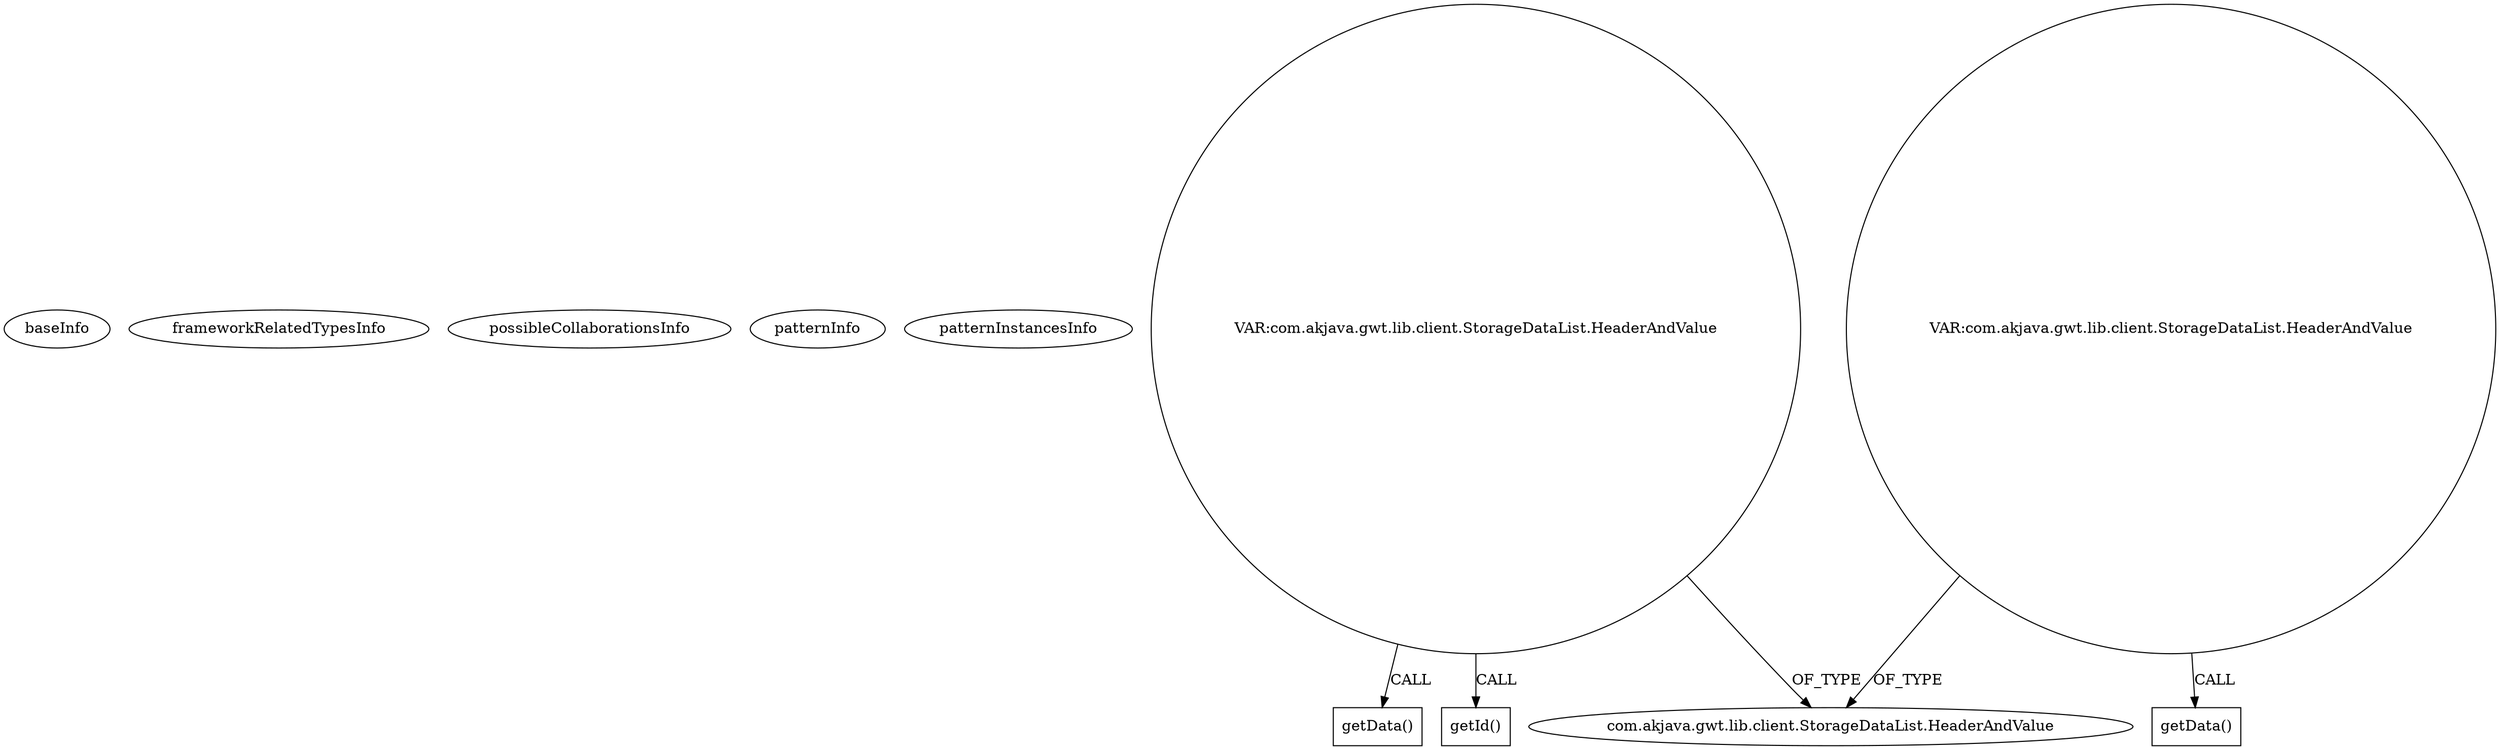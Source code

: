 digraph {
baseInfo[graphId=1924,category="pattern",isAnonymous=false,possibleRelation=false]
frameworkRelatedTypesInfo[]
possibleCollaborationsInfo[]
patternInfo[frequency=2.0,patternRootClient=null]
patternInstancesInfo[0="akjava-GWT-Hangouts~/akjava-GWT-Hangouts/GWT-Hangouts-master/apps/easyoverlay/src/com/akjava/gwt/hangout/easyoverlay/client/EasyOverlay.java~EasyOverlay~492",1="akjava-GWT-Hangouts~/akjava-GWT-Hangouts/GWT-Hangouts-master/apps/sound-player/src/com/akjava/gwt/hangout/soundplayer/client/HangoutSoundPlayer.java~HangoutSoundPlayer~561"]
372[label="com.akjava.gwt.lib.client.StorageDataList.HeaderAndValue",vertexType="FRAMEWORK_CLASS_TYPE",isFrameworkType=false]
546[label="VAR:com.akjava.gwt.lib.client.StorageDataList.HeaderAndValue",vertexType="VARIABLE_EXPRESION",isFrameworkType=false,shape=circle]
547[label="getId()",vertexType="INSIDE_CALL",isFrameworkType=false,shape=box]
550[label="getData()",vertexType="INSIDE_CALL",isFrameworkType=false,shape=box]
370[label="VAR:com.akjava.gwt.lib.client.StorageDataList.HeaderAndValue",vertexType="VARIABLE_EXPRESION",isFrameworkType=false,shape=circle]
371[label="getData()",vertexType="INSIDE_CALL",isFrameworkType=false,shape=box]
546->372[label="OF_TYPE"]
546->547[label="CALL"]
546->550[label="CALL"]
370->372[label="OF_TYPE"]
370->371[label="CALL"]
}
